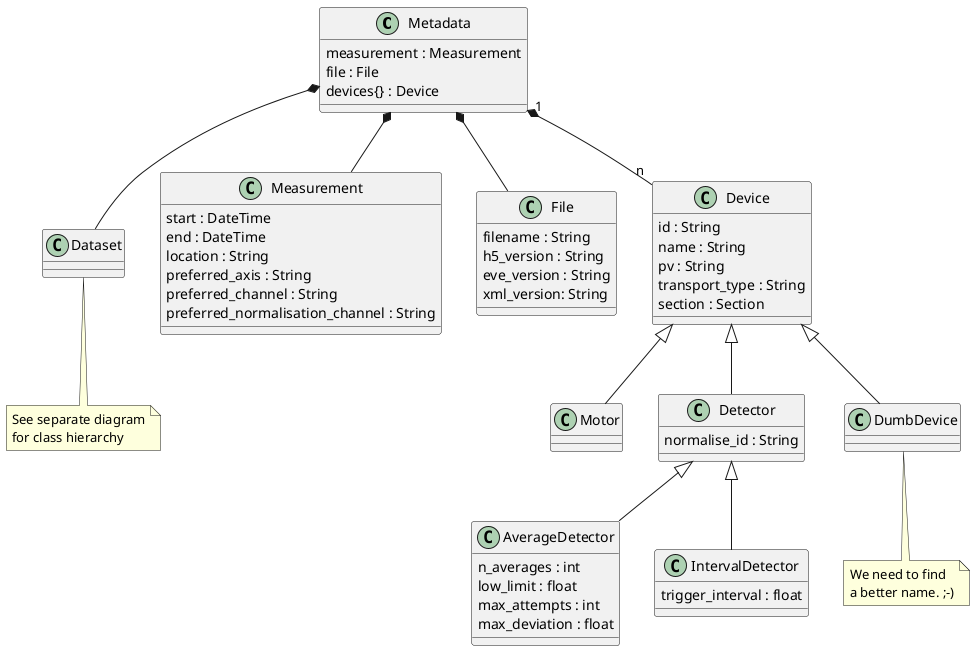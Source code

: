 @startuml

class Metadata {
    measurement : Measurement
    file : File
    devices{} : Device
}

class Dataset
note bottom: See separate diagram\nfor class hierarchy

class Measurement {
    start : DateTime
    end : DateTime
    location : String
    preferred_axis : String
    preferred_channel : String
    preferred_normalisation_channel : String
}

class File {
    filename : String
    h5_version : String
    eve_version : String
    xml_version: String
}

class Device {
    id : String
    name : String
    pv : String
    transport_type : String
    section : Section
}

class Motor {
}

class Detector {
    normalise_id : String
}

class AverageDetector {
    n_averages : int
    low_limit : float
    max_attempts : int
    max_deviation : float
}

class IntervalDetector {
    trigger_interval : float
}

class DumbDevice {
}
note bottom: We need to find\na better name. ;-)

Metadata *-- Dataset
Metadata *-- Measurement
Metadata "1" *-- "n" Device
Metadata *-- File

Device <|-- Motor
Device <|-- Detector
Device <|-- DumbDevice

Detector <|-- AverageDetector
Detector <|-- IntervalDetector

@enduml